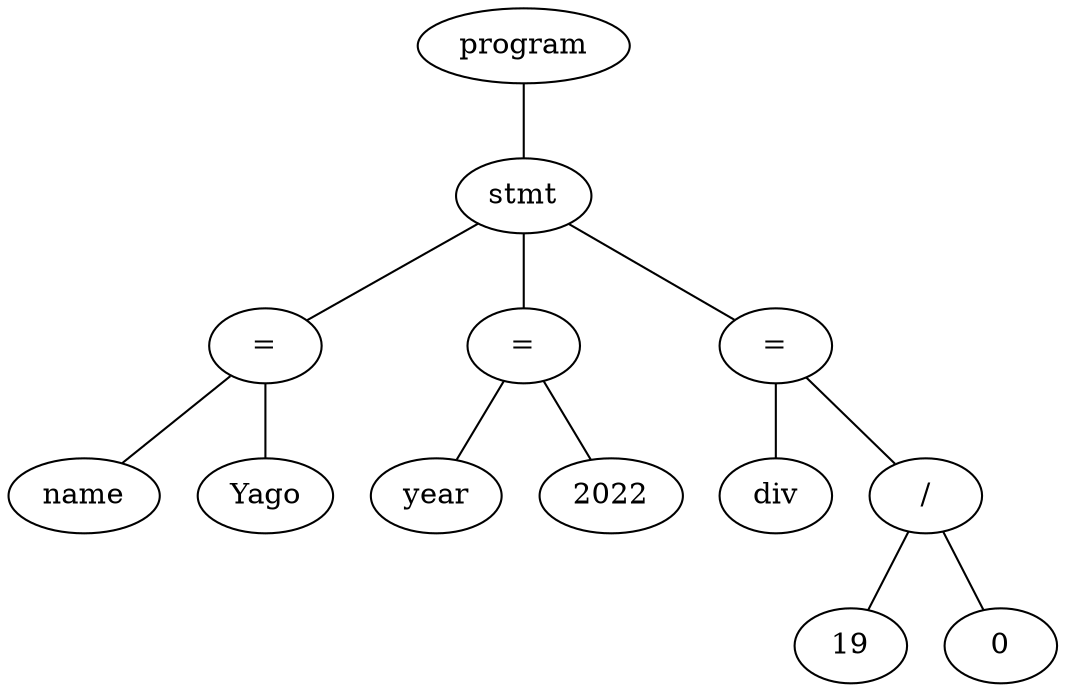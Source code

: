 graph G {
    N12[label="program"];
    N3[label="stmt"];
    N1[label="="];
    N2[label="name"];
    N1 -- N2;
    N0[label="Yago"];
    N1 -- N0;
    N3 -- N1;
    N5[label="="];
    N6[label="year"];
    N5 -- N6;
    N4[label="2022"];
    N5 -- N4;
    N3 -- N5;
    N10[label="="];
    N11[label="div"];
    N10 -- N11;
    N9[label="/"];
    N7[label="19"];
    N9 -- N7;
    N8[label="0"];
    N9 -- N8;
    N10 -- N9;
    N3 -- N10;
    N12 -- N3;
}
